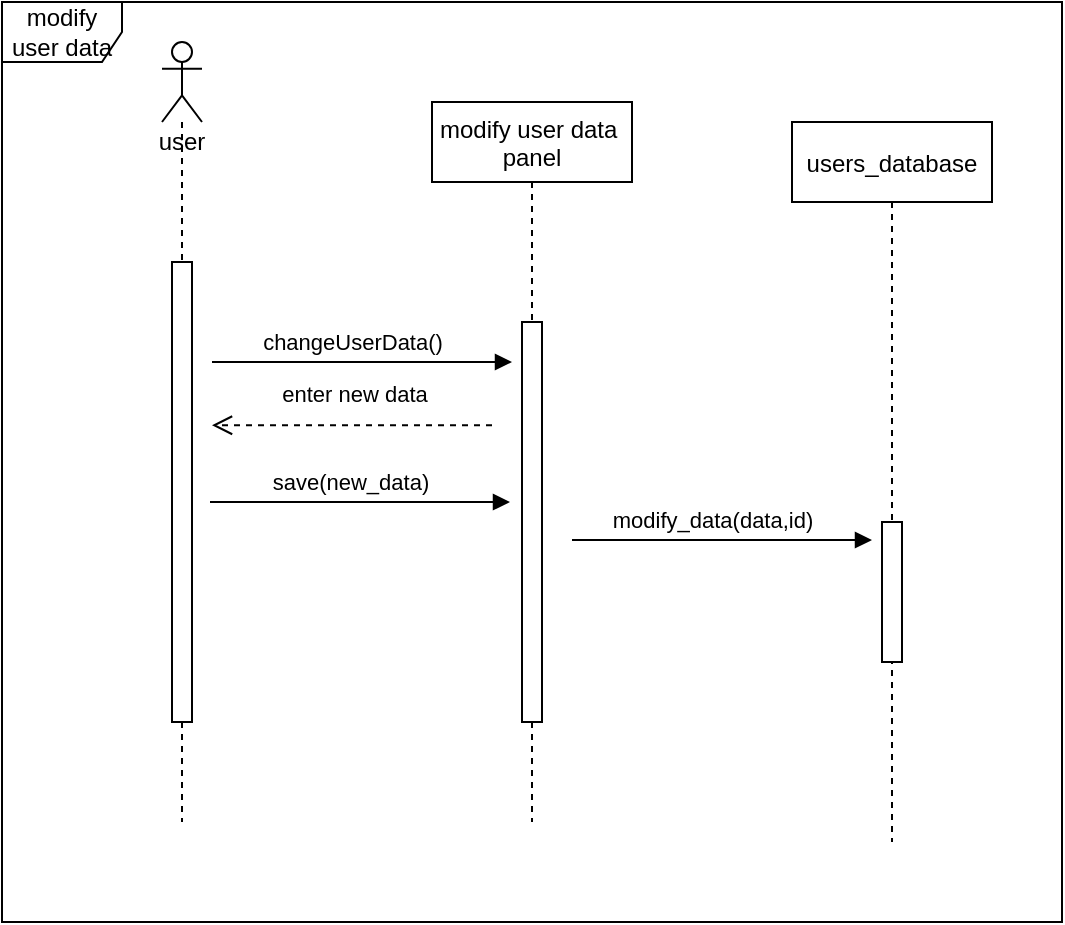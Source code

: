 <mxfile version="20.8.10" type="device"><diagram id="kgpKYQtTHZ0yAKxKKP6v" name="Page-1"><mxGraphModel dx="1091" dy="646" grid="1" gridSize="10" guides="1" tooltips="1" connect="1" arrows="1" fold="1" page="1" pageScale="1" pageWidth="850" pageHeight="1100" math="0" shadow="0"><root><mxCell id="0"/><mxCell id="1" parent="0"/><mxCell id="62iLxjVJGYPEeGBwEZaz-22" value="modify user data" style="shape=umlFrame;whiteSpace=wrap;html=1;fillColor=none;gradientColor=none;" vertex="1" parent="1"><mxGeometry x="85" y="30" width="530" height="460" as="geometry"/></mxCell><mxCell id="62iLxjVJGYPEeGBwEZaz-5" value="user" style="shape=umlLifeline;participant=umlActor;perimeter=lifelinePerimeter;whiteSpace=wrap;html=1;container=1;collapsible=0;recursiveResize=0;verticalAlign=top;spacingTop=36;outlineConnect=0;" vertex="1" parent="1"><mxGeometry x="165" y="50" width="20" height="390" as="geometry"/></mxCell><mxCell id="3nuBFxr9cyL0pnOWT2aG-5" value="modify user data &#10;panel" style="shape=umlLifeline;perimeter=lifelinePerimeter;container=1;collapsible=0;recursiveResize=0;rounded=0;shadow=0;strokeWidth=1;" parent="1" vertex="1"><mxGeometry x="300" y="80" width="100" height="360" as="geometry"/></mxCell><mxCell id="3nuBFxr9cyL0pnOWT2aG-6" value="" style="points=[];perimeter=orthogonalPerimeter;rounded=0;shadow=0;strokeWidth=1;" parent="3nuBFxr9cyL0pnOWT2aG-5" vertex="1"><mxGeometry x="45" y="110" width="10" height="200" as="geometry"/></mxCell><mxCell id="62iLxjVJGYPEeGBwEZaz-1" value="" style="html=1;points=[];perimeter=orthogonalPerimeter;" vertex="1" parent="1"><mxGeometry x="170" y="160" width="10" height="230" as="geometry"/></mxCell><object label="" sdf="sdf" id="62iLxjVJGYPEeGBwEZaz-9"><mxCell style="html=1;verticalAlign=bottom;endArrow=block;rounded=0;" edge="1" parent="1"><mxGeometry x="0.033" y="10" width="80" relative="1" as="geometry"><mxPoint x="190" y="210" as="sourcePoint"/><mxPoint x="340" y="210" as="targetPoint"/><mxPoint as="offset"/></mxGeometry></mxCell></object><mxCell id="62iLxjVJGYPEeGBwEZaz-23" value="changeUserData()" style="edgeLabel;html=1;align=center;verticalAlign=middle;resizable=0;points=[];" vertex="1" connectable="0" parent="62iLxjVJGYPEeGBwEZaz-9"><mxGeometry x="-0.416" y="-1" relative="1" as="geometry"><mxPoint x="26" y="-11" as="offset"/></mxGeometry></mxCell><mxCell id="62iLxjVJGYPEeGBwEZaz-15" value="users_database" style="shape=umlLifeline;perimeter=lifelinePerimeter;container=1;collapsible=0;recursiveResize=0;rounded=0;shadow=0;strokeWidth=1;" vertex="1" parent="1"><mxGeometry x="480" y="90" width="100" height="360" as="geometry"/></mxCell><mxCell id="62iLxjVJGYPEeGBwEZaz-16" value="" style="points=[];perimeter=orthogonalPerimeter;rounded=0;shadow=0;strokeWidth=1;" vertex="1" parent="62iLxjVJGYPEeGBwEZaz-15"><mxGeometry x="45" y="200" width="10" height="70" as="geometry"/></mxCell><mxCell id="62iLxjVJGYPEeGBwEZaz-31" value="enter new data" style="html=1;verticalAlign=bottom;endArrow=open;dashed=1;endSize=8;rounded=0;" edge="1" parent="1"><mxGeometry y="-7" relative="1" as="geometry"><mxPoint x="330" y="241.63" as="sourcePoint"/><mxPoint x="190" y="241.63" as="targetPoint"/><mxPoint x="1" as="offset"/></mxGeometry></mxCell><object label="" sdf="sdf" id="62iLxjVJGYPEeGBwEZaz-37"><mxCell style="html=1;verticalAlign=bottom;endArrow=block;rounded=0;" edge="1" parent="1"><mxGeometry x="0.033" y="10" width="80" relative="1" as="geometry"><mxPoint x="370" y="299.0" as="sourcePoint"/><mxPoint x="520" y="299.0" as="targetPoint"/><mxPoint as="offset"/></mxGeometry></mxCell></object><mxCell id="62iLxjVJGYPEeGBwEZaz-38" value="modify_data(data,id)" style="edgeLabel;html=1;align=center;verticalAlign=middle;resizable=0;points=[];" vertex="1" connectable="0" parent="62iLxjVJGYPEeGBwEZaz-37"><mxGeometry x="-0.416" y="-1" relative="1" as="geometry"><mxPoint x="26" y="-11" as="offset"/></mxGeometry></mxCell><object label="" sdf="sdf" id="62iLxjVJGYPEeGBwEZaz-39"><mxCell style="html=1;verticalAlign=bottom;endArrow=block;rounded=0;" edge="1" parent="1"><mxGeometry x="0.033" y="10" width="80" relative="1" as="geometry"><mxPoint x="189" y="280" as="sourcePoint"/><mxPoint x="339.0" y="280" as="targetPoint"/><mxPoint as="offset"/></mxGeometry></mxCell></object><mxCell id="62iLxjVJGYPEeGBwEZaz-40" value="save(new_data)" style="edgeLabel;html=1;align=center;verticalAlign=middle;resizable=0;points=[];" vertex="1" connectable="0" parent="62iLxjVJGYPEeGBwEZaz-39"><mxGeometry x="-0.416" y="-1" relative="1" as="geometry"><mxPoint x="26" y="-11" as="offset"/></mxGeometry></mxCell></root></mxGraphModel></diagram></mxfile>